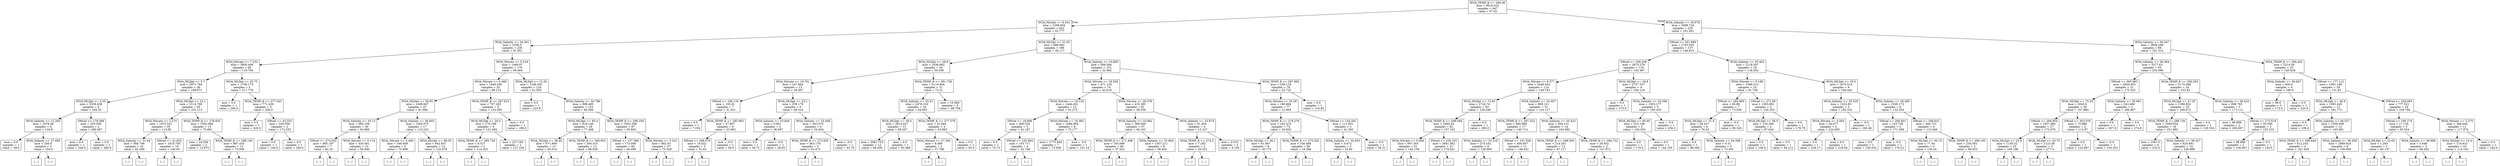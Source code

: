 digraph Tree {
node [shape=box] ;
0 [label="WOA_TEMP_K <= 294.36\nmse = 4916.016\nsamples = 647\nvalue = 97.02"] ;
1 [label="WOA_Nitrate <= 8.341\nmse = 2298.604\nsamples = 422\nvalue = 62.777"] ;
0 -> 1 [labeldistance=2.5, labelangle=45, headlabel="True"] ;
2 [label="WOA_Salinity <= 34.301\nmse = 2556.5\nsamples = 236\nvalue = 81.851"] ;
1 -> 2 ;
3 [label="WOA_Nitrate <= 7.232\nmse = 3856.408\nsamples = 60\nvalue = 118.794"] ;
2 -> 3 ;
4 [label="WOA_MLDpt <= 5.7\nmse = 2971.794\nsamples = 56\nvalue = 108.671"] ;
3 -> 4 ;
5 [label="WOA_MLDpt <= 5.35\nmse = 5258.438\nsamples = 6\nvalue = 184.25"] ;
4 -> 5 ;
6 [label="WOA_Salinity <= 12.265\nmse = 1679.36\nsamples = 4\nvalue = 134.8"] ;
5 -> 6 ;
7 [label="mse = 0.0\nsamples = 1\nvalue = 58.0"] ;
6 -> 7 ;
8 [label="WOA_Salinity <= 27.695\nmse = 256.0\nsamples = 3\nvalue = 154.0"] ;
6 -> 8 ;
9 [label="(...)"] ;
8 -> 9 ;
10 [label="(...)"] ;
8 -> 10 ;
11 [label="SWrad <= 178.386\nmse = 355.556\nsamples = 2\nvalue = 266.667"] ;
5 -> 11 ;
12 [label="mse = 0.0\nsamples = 1\nvalue = 240.0"] ;
11 -> 12 ;
13 [label="mse = 0.0\nsamples = 1\nvalue = 280.0"] ;
11 -> 13 ;
14 [label="WOA_MLDpt <= 33.1\nmse = 2114.786\nsamples = 50\nvalue = 101.113"] ;
4 -> 14 ;
15 [label="WOA_Nitrate <= 2.274\nmse = 1975.521\nsamples = 35\nvalue = 114.85"] ;
14 -> 15 ;
16 [label="WOA_Salinity <= 31.44\nmse = 566.799\nsamples = 16\nvalue = 82.299"] ;
15 -> 16 ;
17 [label="(...)"] ;
16 -> 17 ;
26 [label="(...)"] ;
16 -> 26 ;
45 [label="SWrad <= 41.652\nmse = 1610.795\nsamples = 19\nvalue = 140.05"] ;
15 -> 45 ;
46 [label="(...)"] ;
45 -> 46 ;
53 [label="(...)"] ;
45 -> 53 ;
78 [label="WOA_TEMP_K <= 278.835\nmse = 1092.666\nsamples = 15\nvalue = 70.891"] ;
14 -> 78 ;
79 [label="mse = 24.256\nsamples = 2\nvalue = 12.875"] ;
78 -> 79 ;
80 [label="WOA_TEMP_K <= 288.146\nmse = 867.434\nsamples = 13\nvalue = 75.936"] ;
78 -> 80 ;
81 [label="(...)"] ;
80 -> 81 ;
98 [label="(...)"] ;
80 -> 98 ;
105 [label="WOA_MLDpt <= 25.75\nmse = 1706.173\nsamples = 4\nvalue = 217.778"] ;
3 -> 105 ;
106 [label="mse = 0.0\nsamples = 1\nvalue = 280.0"] ;
105 -> 106 ;
107 [label="WOA_TEMP_K <= 277.543\nmse = 771.429\nsamples = 3\nvalue = 200.0"] ;
105 -> 107 ;
108 [label="mse = 0.0\nsamples = 1\nvalue = 220.0"] ;
107 -> 108 ;
109 [label="SWrad <= 43.332\nmse = 555.556\nsamples = 2\nvalue = 173.333"] ;
107 -> 109 ;
110 [label="mse = 0.0\nsamples = 1\nvalue = 140.0"] ;
109 -> 110 ;
111 [label="mse = 0.0\nsamples = 1\nvalue = 190.0"] ;
109 -> 111 ;
112 [label="WOA_Nitrate <= 0.519\nmse = 1499.97\nsamples = 176\nvalue = 69.364"] ;
2 -> 112 ;
113 [label="WOA_Nitrate <= 0.466\nmse = 1649.356\nsamples = 52\nvalue = 88.214"] ;
112 -> 113 ;
114 [label="WOA_MLDpt <= 58.65\nmse = 1408.947\nsamples = 47\nvalue = 81.084"] ;
113 -> 114 ;
115 [label="WOA_Salinity <= 35.13\nmse = 685.159\nsamples = 30\nvalue = 63.866"] ;
114 -> 115 ;
116 [label="SWrad <= 274.632\nmse = 885.197\nsamples = 7\nvalue = 82.32"] ;
115 -> 116 ;
117 [label="(...)"] ;
116 -> 117 ;
126 [label="(...)"] ;
116 -> 126 ;
127 [label="WOA_Nitrate <= 0.114\nmse = 434.561\nsamples = 23\nvalue = 56.946"] ;
115 -> 127 ;
128 [label="(...)"] ;
127 -> 128 ;
147 [label="(...)"] ;
127 -> 147 ;
164 [label="WOA_Salinity <= 36.603\nmse = 1283.075\nsamples = 17\nvalue = 110.223"] ;
114 -> 164 ;
165 [label="WOA_Nitrate <= 0.406\nmse = 346.609\nsamples = 5\nvalue = 75.898"] ;
164 -> 165 ;
166 [label="(...)"] ;
165 -> 166 ;
169 [label="(...)"] ;
165 -> 169 ;
170 [label="WOA_MLDpt <= 98.35\nmse = 942.937\nsamples = 12\nvalue = 125.478"] ;
164 -> 170 ;
171 [label="(...)"] ;
170 -> 171 ;
176 [label="(...)"] ;
170 -> 176 ;
183 [label="WOA_TEMP_K <= 287.615\nmse = 797.263\nsamples = 5\nvalue = 133.585"] ;
113 -> 183 ;
184 [label="WOA_MLDpt <= 20.0\nmse = 170.199\nsamples = 4\nvalue = 121.492"] ;
183 -> 184 ;
185 [label="WOA_TEMP_K <= 285.724\nmse = 6.527\nsamples = 2\nvalue = 114.325"] ;
184 -> 185 ;
186 [label="(...)"] ;
185 -> 186 ;
187 [label="(...)"] ;
185 -> 187 ;
188 [label="mse = 227.165\nsamples = 2\nvalue = 127.226"] ;
184 -> 188 ;
189 [label="mse = 0.0\nsamples = 1\nvalue = 188.0"] ;
183 -> 189 ;
190 [label="WOA_MLDpt <= 12.35\nmse = 1246.591\nsamples = 124\nvalue = 61.953"] ;
112 -> 190 ;
191 [label="mse = 0.0\nsamples = 1\nvalue = 223.8"] ;
190 -> 191 ;
192 [label="WOA_Salinity <= 34.786\nmse = 999.485\nsamples = 123\nvalue = 60.366"] ;
190 -> 192 ;
193 [label="WOA_MLDpt <= 85.4\nmse = 616.146\nsamples = 26\nvalue = 77.468"] ;
192 -> 193 ;
194 [label="WOA_MLDpt <= 38.45\nmse = 671.909\nsamples = 13\nvalue = 65.014"] ;
193 -> 194 ;
195 [label="(...)"] ;
194 -> 195 ;
208 [label="(...)"] ;
194 -> 208 ;
217 [label="WOA_TEMP_K <= 280.953\nmse = 294.315\nsamples = 13\nvalue = 88.839"] ;
193 -> 217 ;
218 [label="(...)"] ;
217 -> 218 ;
221 [label="(...)"] ;
217 -> 221 ;
238 [label="WOA_TEMP_K <= 290.193\nmse = 1002.358\nsamples = 97\nvalue = 55.663"] ;
192 -> 238 ;
239 [label="SWrad <= 137.588\nmse = 774.008\nsamples = 60\nvalue = 46.099"] ;
238 -> 239 ;
240 [label="(...)"] ;
239 -> 240 ;
281 [label="(...)"] ;
239 -> 281 ;
322 [label="WOA_Nitrate <= 3.331\nmse = 892.03\nsamples = 37\nvalue = 75.528"] ;
238 -> 322 ;
323 [label="(...)"] ;
322 -> 323 ;
358 [label="(...)"] ;
322 -> 358 ;
373 [label="WOA_MLDpt <= 31.05\nmse = 886.663\nsamples = 186\nvalue = 38.117"] ;
1 -> 373 ;
374 [label="WOA_MLDpt <= 28.8\nmse = 1636.662\nsamples = 34\nvalue = 59.358"] ;
373 -> 374 ;
375 [label="WOA_Nitrate <= 19.761\nmse = 247.664\nsamples = 13\nvalue = 39.497"] ;
374 -> 375 ;
376 [label="SWrad <= 106.135\nmse = 105.61\nsamples = 7\nvalue = 31.021"] ;
375 -> 376 ;
377 [label="mse = 0.0\nsamples = 1\nvalue = 7.254"] ;
376 -> 377 ;
378 [label="WOA_TEMP_K <= 283.963\nmse = 47.607\nsamples = 6\nvalue = 33.662"] ;
376 -> 378 ;
379 [label="SWrad <= 268.079\nmse = 16.022\nsamples = 5\nvalue = 31.62"] ;
378 -> 379 ;
380 [label="(...)"] ;
379 -> 380 ;
381 [label="(...)"] ;
379 -> 381 ;
382 [label="mse = -0.0\nsamples = 1\nvalue = 50.0"] ;
378 -> 382 ;
383 [label="WOA_MLDpt <= 22.1\nmse = 259.179\nsamples = 6\nvalue = 46.016"] ;
375 -> 383 ;
384 [label="WOA_Salinity <= 33.826\nmse = 0.001\nsamples = 2\nvalue = 36.697"] ;
383 -> 384 ;
385 [label="mse = 0.0\nsamples = 1\nvalue = 36.72"] ;
384 -> 385 ;
386 [label="mse = -0.0\nsamples = 1\nvalue = 36.65"] ;
384 -> 386 ;
387 [label="WOA_Salinity <= 33.458\nmse = 343.075\nsamples = 4\nvalue = 54.004"] ;
383 -> 387 ;
388 [label="WOA_TEMP_K <= 273.835\nmse = 463.178\nsamples = 3\nvalue = 61.672"] ;
387 -> 388 ;
389 [label="(...)"] ;
388 -> 389 ;
390 [label="(...)"] ;
388 -> 390 ;
391 [label="mse = -0.0\nsamples = 1\nvalue = 43.78"] ;
387 -> 391 ;
392 [label="WOA_TEMP_K <= 281.738\nmse = 2119.844\nsamples = 21\nvalue = 72.41"] ;
374 -> 392 ;
393 [label="WOA_Salinity <= 33.51\nmse = 2478.316\nsamples = 16\nvalue = 64.603"] ;
392 -> 393 ;
394 [label="WOA_MLDpt <= 30.0\nmse = 2814.427\nsamples = 13\nvalue = 68.207"] ;
393 -> 394 ;
395 [label="mse = 3081.753\nsamples = 12\nvalue = 68.456"] ;
394 -> 395 ;
396 [label="mse = 0.0\nsamples = 1\nvalue = 65.588"] ;
394 -> 396 ;
397 [label="WOA_TEMP_K <= 277.379\nmse = 41.664\nsamples = 3\nvalue = 43.883"] ;
393 -> 397 ;
398 [label="WOA_Nitrate <= 27.264\nmse = 8.489\nsamples = 2\nvalue = 37.766"] ;
397 -> 398 ;
399 [label="(...)"] ;
398 -> 399 ;
400 [label="(...)"] ;
398 -> 400 ;
401 [label="mse = 0.0\nsamples = 1\nvalue = 50.0"] ;
397 -> 401 ;
402 [label="mse = 10.064\nsamples = 5\nvalue = 98.759"] ;
392 -> 402 ;
403 [label="WOA_Salinity <= 33.895\nmse = 568.584\nsamples = 152\nvalue = 32.962"] ;
373 -> 403 ;
404 [label="WOA_Nitrate <= 18.558\nmse = 671.128\nsamples = 74\nvalue = 42.619"] ;
403 -> 404 ;
405 [label="WOA_Nitrate <= 18.134\nmse = 1444.451\nsamples = 13\nvalue = 61.272"] ;
404 -> 405 ;
406 [label="SWrad <= 18.898\nmse = 400.034\nsamples = 5\nvalue = 41.187"] ;
405 -> 406 ;
407 [label="mse = 0.0\nsamples = 1\nvalue = 70.73"] ;
406 -> 407 ;
408 [label="SWrad <= 102.904\nmse = 193.717\nsamples = 4\nvalue = 32.746"] ;
406 -> 408 ;
409 [label="(...)"] ;
408 -> 409 ;
410 [label="(...)"] ;
408 -> 410 ;
413 [label="WOA_Nitrate <= 18.382\nmse = 1694.894\nsamples = 8\nvalue = 75.177"] ;
405 -> 413 ;
414 [label="mse = 1775.044\nsamples = 7\nvalue = 73.009"] ;
413 -> 414 ;
415 [label="mse = -0.0\nsamples = 1\nvalue = 101.19"] ;
413 -> 415 ;
416 [label="WOA_Nitrate <= 28.379\nmse = 410.385\nsamples = 61\nvalue = 38.556"] ;
404 -> 416 ;
417 [label="WOA_Salinity <= 33.862\nmse = 389.566\nsamples = 57\nvalue = 40.163"] ;
416 -> 417 ;
418 [label="WOA_TEMP_K <= 271.408\nmse = 193.099\nsamples = 49\nvalue = 37.522"] ;
417 -> 418 ;
419 [label="(...)"] ;
418 -> 419 ;
422 [label="(...)"] ;
418 -> 422 ;
499 [label="WOA_Salinity <= 33.864\nmse = 1307.211\nsamples = 8\nvalue = 56.824"] ;
417 -> 499 ;
500 [label="(...)"] ;
499 -> 500 ;
501 [label="(...)"] ;
499 -> 501 ;
514 [label="WOA_Salinity <= 33.873\nmse = 51.454\nsamples = 4\nvalue = 13.107"] ;
416 -> 514 ;
515 [label="WOA_TEMP_K <= 274.2\nmse = 7.292\nsamples = 2\nvalue = 20.021"] ;
514 -> 515 ;
516 [label="(...)"] ;
515 -> 516 ;
517 [label="(...)"] ;
515 -> 517 ;
518 [label="mse = 0.015\nsamples = 2\nvalue = 6.193"] ;
514 -> 518 ;
519 [label="WOA_TEMP_K <= 287.892\nmse = 256.118\nsamples = 78\nvalue = 22.722"] ;
403 -> 519 ;
520 [label="WOA_Nitrate <= 25.28\nmse = 180.664\nsamples = 77\nvalue = 21.904"] ;
519 -> 520 ;
521 [label="WOA_TEMP_K <= 274.279\nmse = 162.415\nsamples = 74\nvalue = 20.832"] ;
520 -> 521 ;
522 [label="WOA_MLDpt <= 36.1\nmse = 61.987\nsamples = 8\nvalue = 30.775"] ;
521 -> 522 ;
523 [label="(...)"] ;
522 -> 523 ;
526 [label="(...)"] ;
522 -> 526 ;
537 [label="WOA_TEMP_K <= 275.202\nmse = 160.498\nsamples = 66\nvalue = 19.366"] ;
521 -> 537 ;
538 [label="(...)"] ;
537 -> 538 ;
557 [label="(...)"] ;
537 -> 557 ;
616 [label="SWrad <= 143.281\nmse = 111.851\nsamples = 3\nvalue = 41.383"] ;
520 -> 616 ;
617 [label="WOA_Salinity <= 34.053\nmse = 0.672\nsamples = 2\nvalue = 33.92"] ;
616 -> 617 ;
618 [label="(...)"] ;
617 -> 618 ;
619 [label="(...)"] ;
617 -> 619 ;
620 [label="mse = -0.0\nsamples = 1\nvalue = 56.31"] ;
616 -> 620 ;
621 [label="mse = 0.0\nsamples = 1\nvalue = 116.83"] ;
519 -> 621 ;
622 [label="WOA_Salinity <= 35.678\nmse = 3499.724\nsamples = 225\nvalue = 161.261"] ;
0 -> 622 [labeldistance=2.5, labelangle=-45, headlabel="False"] ;
623 [label="SWrad <= 261.699\nmse = 2743.035\nsamples = 137\nvalue = 146.815"] ;
622 -> 623 ;
624 [label="SWrad <= 256.438\nmse = 2673.279\nsamples = 118\nvalue = 152.487"] ;
623 -> 624 ;
625 [label="WOA_Nitrate <= 0.377\nmse = 2449.544\nsamples = 114\nvalue = 149.743"] ;
624 -> 625 ;
626 [label="WOA_MLDpt <= 72.65\nmse = 2724.74\nsamples = 83\nvalue = 159.246"] ;
625 -> 626 ;
627 [label="WOA_TEMP_K <= 299.046\nmse = 2484.54\nsamples = 82\nvalue = 157.102"] ;
626 -> 627 ;
628 [label="WOA_Nitrate <= 0.066\nmse = 997.303\nsamples = 51\nvalue = 142.159"] ;
627 -> 628 ;
629 [label="(...)"] ;
628 -> 629 ;
640 [label="(...)"] ;
628 -> 640 ;
709 [label="SWrad <= 234.155\nmse = 3841.562\nsamples = 31\nvalue = 178.621"] ;
627 -> 709 ;
710 [label="(...)"] ;
709 -> 710 ;
739 [label="(...)"] ;
709 -> 739 ;
752 [label="mse = 0.0\nsamples = 1\nvalue = 290.0"] ;
626 -> 752 ;
753 [label="WOA_Salinity <= 34.007\nmse = 808.121\nsamples = 31\nvalue = 124.127"] ;
625 -> 753 ;
754 [label="WOA_TEMP_K <= 297.322\nmse = 460.868\nsamples = 17\nvalue = 140.714"] ;
753 -> 754 ;
755 [label="WOA_Salinity <= 33.216\nmse = 274.102\nsamples = 6\nvalue = 126.993"] ;
754 -> 755 ;
756 [label="(...)"] ;
755 -> 756 ;
761 [label="(...)"] ;
755 -> 761 ;
762 [label="SWrad <= 151.556\nmse = 400.467\nsamples = 11\nvalue = 148.431"] ;
754 -> 762 ;
763 [label="(...)"] ;
762 -> 763 ;
774 [label="(...)"] ;
762 -> 774 ;
779 [label="WOA_Salinity <= 35.423\nmse = 504.131\nsamples = 14\nvalue = 104.382"] ;
753 -> 779 ;
780 [label="WOA_TEMP_K <= 299.505\nmse = 214.201\nsamples = 12\nvalue = 97.117"] ;
779 -> 780 ;
781 [label="(...)"] ;
780 -> 781 ;
794 [label="(...)"] ;
780 -> 794 ;
803 [label="WOA_TEMP_K <= 294.722\nmse = 26.952\nsamples = 2\nvalue = 147.972"] ;
779 -> 803 ;
804 [label="(...)"] ;
803 -> 804 ;
805 [label="(...)"] ;
803 -> 805 ;
806 [label="WOA_MLDpt <= 26.8\nmse = 2757.107\nsamples = 4\nvalue = 230.218"] ;
624 -> 806 ;
807 [label="mse = 0.0\nsamples = 1\nvalue = 275.0"] ;
806 -> 807 ;
808 [label="WOA_Salinity <= 35.396\nmse = 1503.277\nsamples = 3\nvalue = 185.435"] ;
806 -> 808 ;
809 [label="WOA_MLDpt <= 60.95\nmse = 322.108\nsamples = 2\nvalue = 160.053"] ;
808 -> 809 ;
810 [label="mse = 0.0\nsamples = 1\nvalue = 178.0"] ;
809 -> 810 ;
811 [label="mse = 0.0\nsamples = 1\nvalue = 142.105"] ;
809 -> 811 ;
812 [label="mse = -0.0\nsamples = 1\nvalue = 236.2"] ;
808 -> 812 ;
813 [label="WOA_Salinity <= 35.403\nmse = 2118.507\nsamples = 19\nvalue = 118.292"] ;
623 -> 813 ;
814 [label="WOA_Nitrate <= 0.188\nmse = 1086.313\nsamples = 10\nvalue = 91.706"] ;
813 -> 814 ;
815 [label="SWrad <= 283.995\nmse = 60.89\nsamples = 7\nvalue = 73.538"] ;
814 -> 815 ;
816 [label="WOA_MLDpt <= 31.8\nmse = 28.437\nsamples = 6\nvalue = 76.43"] ;
815 -> 816 ;
817 [label="mse = 0.0\nsamples = 1\nvalue = 86.364"] ;
816 -> 817 ;
818 [label="WOA_Salinity <= 34.308\nmse = 0.31\nsamples = 5\nvalue = 73.591"] ;
816 -> 818 ;
819 [label="(...)"] ;
818 -> 819 ;
820 [label="(...)"] ;
818 -> 820 ;
823 [label="mse = -0.0\nsamples = 1\nvalue = 60.526"] ;
815 -> 823 ;
824 [label="SWrad <= 271.06\nmse = 1363.991\nsamples = 3\nvalue = 120.254"] ;
814 -> 824 ;
825 [label="WOA_MLDpt <= 58.5\nmse = 120.309\nsamples = 2\nvalue = 97.644"] ;
824 -> 825 ;
826 [label="mse = 0.0\nsamples = 1\nvalue = 106.6"] ;
825 -> 826 ;
827 [label="mse = 0.0\nsamples = 1\nvalue = 84.211"] ;
825 -> 827 ;
828 [label="mse = 0.0\nsamples = 1\nvalue = 176.78"] ;
824 -> 828 ;
829 [label="WOA_MLDpt <= 19.3\nmse = 1670.514\nsamples = 9\nvalue = 146.443"] ;
813 -> 829 ;
830 [label="WOA_Salinity <= 35.529\nmse = 1022.83\nsamples = 3\nvalue = 192.232"] ;
829 -> 830 ;
831 [label="WOA_Nitrate <= 0.004\nmse = 26.677\nsamples = 2\nvalue = 224.005"] ;
830 -> 831 ;
832 [label="mse = 0.0\nsamples = 1\nvalue = 229.17"] ;
831 -> 832 ;
833 [label="mse = 0.0\nsamples = 1\nvalue = 218.84"] ;
831 -> 833 ;
834 [label="mse = -0.0\nsamples = 1\nvalue = 160.46"] ;
830 -> 834 ;
835 [label="WOA_Salinity <= 35.485\nmse = 1026.172\nsamples = 6\nvalue = 132.354"] ;
829 -> 835 ;
836 [label="SWrad <= 269.401\nmse = 143.739\nsamples = 2\nvalue = 171.298"] ;
835 -> 836 ;
837 [label="mse = 0.0\nsamples = 1\nvalue = 150.532"] ;
836 -> 837 ;
838 [label="mse = -0.0\nsamples = 1\nvalue = 178.22"] ;
836 -> 838 ;
839 [label="SWrad <= 269.631\nmse = 444.721\nsamples = 4\nvalue = 115.046"] ;
835 -> 839 ;
840 [label="WOA_MLDpt <= 30.15\nmse = 77.44\nsamples = 2\nvalue = 130.24"] ;
839 -> 840 ;
841 [label="(...)"] ;
840 -> 841 ;
842 [label="(...)"] ;
840 -> 842 ;
843 [label="WOA_TEMP_K <= 299.195\nmse = 254.501\nsamples = 2\nvalue = 96.053"] ;
839 -> 843 ;
844 [label="(...)"] ;
843 -> 844 ;
845 [label="(...)"] ;
843 -> 845 ;
846 [label="WOA_Salinity <= 36.447\nmse = 3858.299\nsamples = 88\nvalue = 181.314"] ;
622 -> 846 ;
847 [label="WOA_Salinity <= 36.364\nmse = 3377.63\nsamples = 55\nvalue = 203.096"] ;
846 -> 847 ;
848 [label="SWrad <= 305.983\nmse = 2844.455\nsamples = 31\nvalue = 175.325"] ;
847 -> 848 ;
849 [label="WOA_MLDpt <= 75.55\nmse = 2043.9\nsamples = 29\nvalue = 167.884"] ;
848 -> 849 ;
850 [label="SWrad <= 294.854\nmse = 1937.484\nsamples = 27\nvalue = 172.676"] ;
849 -> 850 ;
851 [label="WOA_MLDpt <= 22.9\nmse = 1156.32\nsamples = 25\nvalue = 165.196"] ;
850 -> 851 ;
852 [label="(...)"] ;
851 -> 852 ;
857 [label="(...)"] ;
851 -> 857 ;
882 [label="WOA_MLDpt <= 43.75\nmse = 1123.38\nsamples = 2\nvalue = 277.4"] ;
850 -> 882 ;
883 [label="(...)"] ;
882 -> 883 ;
884 [label="(...)"] ;
882 -> 884 ;
885 [label="SWrad <= 303.076\nmse = 75.986\nsamples = 2\nvalue = 113.97"] ;
849 -> 885 ;
886 [label="mse = 0.0\nsamples = 1\nvalue = 122.687"] ;
885 -> 886 ;
887 [label="mse = -0.0\nsamples = 1\nvalue = 105.253"] ;
885 -> 887 ;
888 [label="WOA_Salinity <= 35.961\nmse = 243.469\nsamples = 2\nvalue = 296.867"] ;
848 -> 888 ;
889 [label="mse = 0.0\nsamples = 1\nvalue = 307.9"] ;
888 -> 889 ;
890 [label="mse = 0.0\nsamples = 1\nvalue = 274.8"] ;
888 -> 890 ;
891 [label="WOA_TEMP_K <= 300.503\nmse = 2170.288\nsamples = 24\nvalue = 233.82"] ;
847 -> 891 ;
892 [label="WOA_MLDpt <= 47.25\nmse = 1366.852\nsamples = 19\nvalue = 248.672"] ;
891 -> 892 ;
893 [label="WOA_TEMP_K <= 298.726\nmse = 1009.934\nsamples = 18\nvalue = 251.892"] ;
892 -> 893 ;
894 [label="mse = 1561.0\nsamples = 4\nvalue = 233.0"] ;
893 -> 894 ;
895 [label="WOA_Salinity <= 36.427\nmse = 624.691\nsamples = 14\nvalue = 258.889"] ;
893 -> 895 ;
896 [label="(...)"] ;
895 -> 896 ;
901 [label="(...)"] ;
895 -> 901 ;
904 [label="mse = 0.0\nsamples = 1\nvalue = 129.554"] ;
892 -> 904 ;
905 [label="WOA_Salinity <= 36.416\nmse = 698.765\nsamples = 5\nvalue = 171.111"] ;
891 -> 905 ;
906 [label="mse = 88.889\nsamples = 2\nvalue = 206.667"] ;
905 -> 906 ;
907 [label="SWrad <= 273.519\nmse = 55.556\nsamples = 3\nvalue = 153.333"] ;
905 -> 907 ;
908 [label="mse = 88.889\nsamples = 2\nvalue = 156.667"] ;
907 -> 908 ;
909 [label="mse = 0.0\nsamples = 1\nvalue = 150.0"] ;
907 -> 909 ;
910 [label="WOA_TEMP_K <= 294.452\nmse = 2214.56\nsamples = 33\nvalue = 140.628"] ;
846 -> 910 ;
911 [label="WOA_Salinity <= 36.647\nmse = 600.0\nsamples = 4\nvalue = 190.0"] ;
910 -> 911 ;
912 [label="mse = 96.0\nsamples = 3\nvalue = 172.0"] ;
911 -> 912 ;
913 [label="mse = 0.0\nsamples = 1\nvalue = 220.0"] ;
911 -> 913 ;
914 [label="SWrad <= 177.112\nmse = 1991.198\nsamples = 29\nvalue = 131.85"] ;
910 -> 914 ;
915 [label="WOA_MLDpt <= 46.9\nmse = 1585.445\nsamples = 13\nvalue = 162.772"] ;
914 -> 915 ;
916 [label="mse = 0.0\nsamples = 1\nvalue = 108.4"] ;
915 -> 916 ;
917 [label="WOA_Salinity <= 36.527\nmse = 1509.509\nsamples = 12\nvalue = 165.491"] ;
915 -> 917 ;
918 [label="WOA_TEMP_K <= 296.644\nmse = 412.245\nsamples = 4\nvalue = 181.429"] ;
917 -> 918 ;
919 [label="(...)"] ;
918 -> 919 ;
922 [label="(...)"] ;
918 -> 922 ;
923 [label="WOA_Salinity <= 36.559\nmse = 1889.924\nsamples = 8\nvalue = 156.909"] ;
917 -> 923 ;
924 [label="(...)"] ;
923 -> 924 ;
927 [label="(...)"] ;
923 -> 927 ;
934 [label="SWrad <= 226.883\nmse = 777.521\nsamples = 16\nvalue = 104.794"] ;
914 -> 934 ;
935 [label="SWrad <= 190.274\nmse = 17.134\nsamples = 5\nvalue = 65.554"] ;
934 -> 935 ;
936 [label="WOA_MLDpt <= 22.65\nmse = 1.293\nsamples = 2\nvalue = 60.137"] ;
935 -> 936 ;
937 [label="(...)"] ;
936 -> 937 ;
938 [label="(...)"] ;
936 -> 938 ;
939 [label="WOA_Salinity <= 36.988\nmse = 3.046\nsamples = 3\nvalue = 68.262"] ;
935 -> 939 ;
940 [label="(...)"] ;
939 -> 940 ;
943 [label="(...)"] ;
939 -> 943 ;
944 [label="WOA_Nitrate <= 2.275\nmse = 346.644\nsamples = 11\nvalue = 117.874"] ;
934 -> 944 ;
945 [label="WOA_MLDpt <= 14.4\nmse = 110.913\nsamples = 10\nvalue = 114.102"] ;
944 -> 945 ;
946 [label="(...)"] ;
945 -> 946 ;
947 [label="(...)"] ;
945 -> 947 ;
962 [label="mse = 0.0\nsamples = 1\nvalue = 182.0"] ;
944 -> 962 ;
}